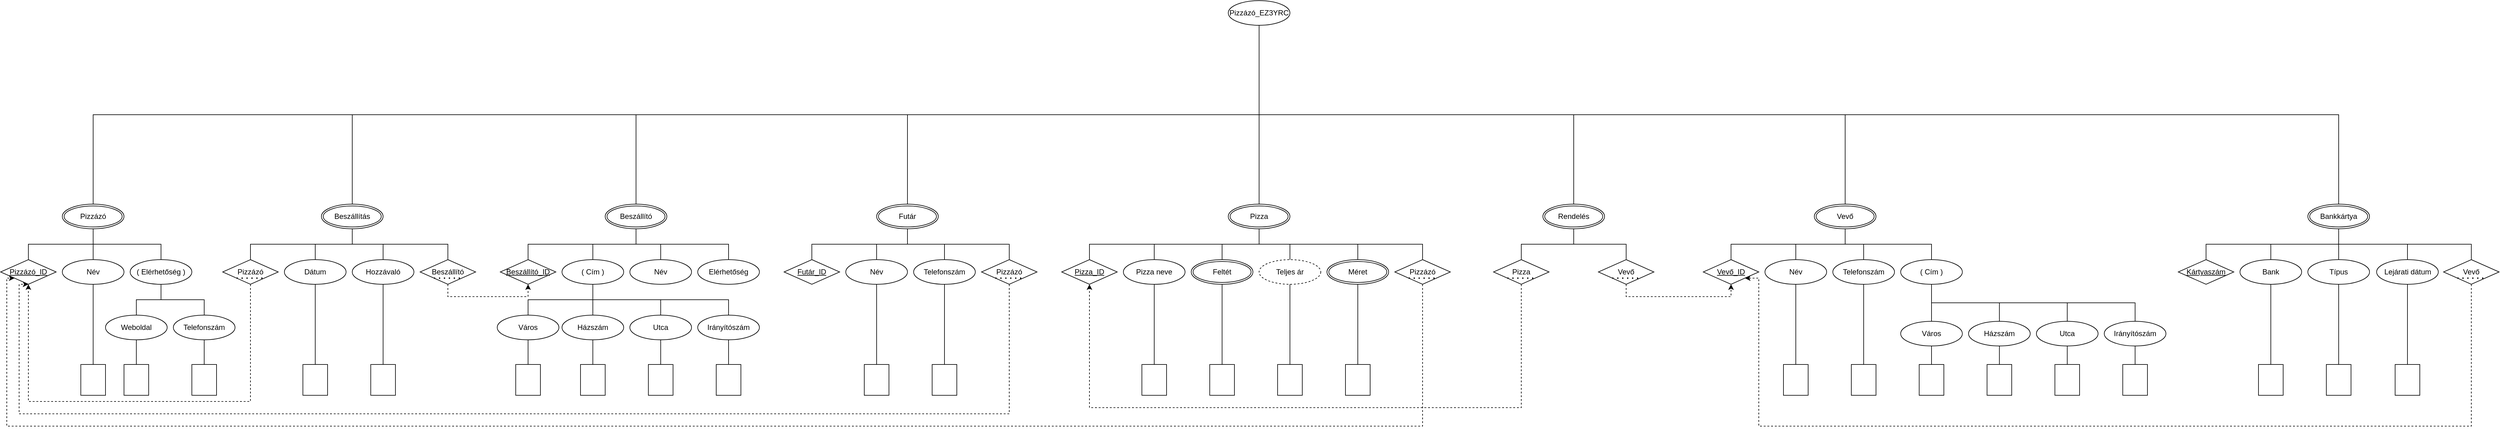 <mxfile version="22.0.8" type="device">
  <diagram name="1 oldal" id="B9ZE2kQZwAp2c9WjKifw">
    <mxGraphModel dx="2261" dy="1959" grid="1" gridSize="10" guides="1" tooltips="1" connect="1" arrows="1" fold="1" page="1" pageScale="1" pageWidth="827" pageHeight="1169" math="0" shadow="0">
      <root>
        <mxCell id="0" />
        <mxCell id="1" parent="0" />
        <mxCell id="uIWcdxFKx0S_VASGW4Y0-14" style="edgeStyle=orthogonalEdgeStyle;rounded=0;orthogonalLoop=1;jettySize=auto;html=1;exitX=0.5;exitY=1;exitDx=0;exitDy=0;entryX=0.5;entryY=0;entryDx=0;entryDy=0;endArrow=none;endFill=0;" parent="1" source="uIWcdxFKx0S_VASGW4Y0-3" target="uIWcdxFKx0S_VASGW4Y0-19" edge="1">
          <mxGeometry relative="1" as="geometry">
            <mxPoint x="-10" y="320" as="targetPoint" />
          </mxGeometry>
        </mxCell>
        <mxCell id="uIWcdxFKx0S_VASGW4Y0-15" style="edgeStyle=orthogonalEdgeStyle;rounded=0;orthogonalLoop=1;jettySize=auto;html=1;exitX=0.5;exitY=1;exitDx=0;exitDy=0;entryX=0.5;entryY=0;entryDx=0;entryDy=0;endArrow=none;endFill=0;" parent="1" source="uIWcdxFKx0S_VASGW4Y0-3" target="uIWcdxFKx0S_VASGW4Y0-9" edge="1">
          <mxGeometry relative="1" as="geometry" />
        </mxCell>
        <mxCell id="uIWcdxFKx0S_VASGW4Y0-16" style="edgeStyle=orthogonalEdgeStyle;rounded=0;orthogonalLoop=1;jettySize=auto;html=1;exitX=0.5;exitY=1;exitDx=0;exitDy=0;entryX=0.5;entryY=0;entryDx=0;entryDy=0;endArrow=none;endFill=0;" parent="1" source="uIWcdxFKx0S_VASGW4Y0-3" target="uIWcdxFKx0S_VASGW4Y0-11" edge="1">
          <mxGeometry relative="1" as="geometry" />
        </mxCell>
        <mxCell id="uIWcdxFKx0S_VASGW4Y0-3" value="Pizzázó" style="ellipse;shape=doubleEllipse;margin=3;whiteSpace=wrap;html=1;align=center;" parent="1" vertex="1">
          <mxGeometry x="50" y="240" width="100" height="40" as="geometry" />
        </mxCell>
        <mxCell id="uIWcdxFKx0S_VASGW4Y0-62" style="edgeStyle=orthogonalEdgeStyle;rounded=0;orthogonalLoop=1;jettySize=auto;html=1;exitX=0.5;exitY=1;exitDx=0;exitDy=0;entryX=0.5;entryY=0;entryDx=0;entryDy=0;endArrow=none;endFill=0;" parent="1" source="uIWcdxFKx0S_VASGW4Y0-4" target="uIWcdxFKx0S_VASGW4Y0-54" edge="1">
          <mxGeometry relative="1" as="geometry" />
        </mxCell>
        <mxCell id="uIWcdxFKx0S_VASGW4Y0-63" style="edgeStyle=orthogonalEdgeStyle;rounded=0;orthogonalLoop=1;jettySize=auto;html=1;exitX=0.5;exitY=1;exitDx=0;exitDy=0;entryX=0.5;entryY=0;entryDx=0;entryDy=0;endArrow=none;endFill=0;" parent="1" source="uIWcdxFKx0S_VASGW4Y0-4" target="uIWcdxFKx0S_VASGW4Y0-55" edge="1">
          <mxGeometry relative="1" as="geometry" />
        </mxCell>
        <mxCell id="uIWcdxFKx0S_VASGW4Y0-64" style="edgeStyle=orthogonalEdgeStyle;rounded=0;orthogonalLoop=1;jettySize=auto;html=1;exitX=0.5;exitY=1;exitDx=0;exitDy=0;endArrow=none;endFill=0;" parent="1" source="uIWcdxFKx0S_VASGW4Y0-4" target="uIWcdxFKx0S_VASGW4Y0-56" edge="1">
          <mxGeometry relative="1" as="geometry" />
        </mxCell>
        <mxCell id="uIWcdxFKx0S_VASGW4Y0-65" style="edgeStyle=orthogonalEdgeStyle;rounded=0;orthogonalLoop=1;jettySize=auto;html=1;exitX=0.5;exitY=1;exitDx=0;exitDy=0;entryX=0.5;entryY=0;entryDx=0;entryDy=0;endArrow=none;endFill=0;" parent="1" source="uIWcdxFKx0S_VASGW4Y0-4" target="uIWcdxFKx0S_VASGW4Y0-59" edge="1">
          <mxGeometry relative="1" as="geometry" />
        </mxCell>
        <mxCell id="uIWcdxFKx0S_VASGW4Y0-4" value="Futár" style="ellipse;shape=doubleEllipse;margin=3;whiteSpace=wrap;html=1;align=center;" parent="1" vertex="1">
          <mxGeometry x="1370" y="240" width="100" height="40" as="geometry" />
        </mxCell>
        <mxCell id="uIWcdxFKx0S_VASGW4Y0-68" style="edgeStyle=orthogonalEdgeStyle;rounded=0;orthogonalLoop=1;jettySize=auto;html=1;exitX=0.5;exitY=1;exitDx=0;exitDy=0;entryX=0.5;entryY=0;entryDx=0;entryDy=0;endArrow=none;endFill=0;" parent="1" source="uIWcdxFKx0S_VASGW4Y0-5" target="uIWcdxFKx0S_VASGW4Y0-67" edge="1">
          <mxGeometry relative="1" as="geometry" />
        </mxCell>
        <mxCell id="uIWcdxFKx0S_VASGW4Y0-74" style="edgeStyle=orthogonalEdgeStyle;rounded=0;orthogonalLoop=1;jettySize=auto;html=1;exitX=0.5;exitY=1;exitDx=0;exitDy=0;entryX=0.5;entryY=0;entryDx=0;entryDy=0;endArrow=none;endFill=0;" parent="1" source="uIWcdxFKx0S_VASGW4Y0-5" target="uIWcdxFKx0S_VASGW4Y0-69" edge="1">
          <mxGeometry relative="1" as="geometry" />
        </mxCell>
        <mxCell id="uIWcdxFKx0S_VASGW4Y0-75" style="edgeStyle=orthogonalEdgeStyle;rounded=0;orthogonalLoop=1;jettySize=auto;html=1;exitX=0.5;exitY=1;exitDx=0;exitDy=0;entryX=0.5;entryY=0;entryDx=0;entryDy=0;endArrow=none;endFill=0;" parent="1" source="uIWcdxFKx0S_VASGW4Y0-5" target="uIWcdxFKx0S_VASGW4Y0-70" edge="1">
          <mxGeometry relative="1" as="geometry" />
        </mxCell>
        <mxCell id="uIWcdxFKx0S_VASGW4Y0-76" style="edgeStyle=orthogonalEdgeStyle;rounded=0;orthogonalLoop=1;jettySize=auto;html=1;exitX=0.5;exitY=1;exitDx=0;exitDy=0;entryX=0.5;entryY=0;entryDx=0;entryDy=0;endArrow=none;endFill=0;" parent="1" source="uIWcdxFKx0S_VASGW4Y0-5" target="uIWcdxFKx0S_VASGW4Y0-71" edge="1">
          <mxGeometry relative="1" as="geometry" />
        </mxCell>
        <mxCell id="uIWcdxFKx0S_VASGW4Y0-77" style="edgeStyle=orthogonalEdgeStyle;rounded=0;orthogonalLoop=1;jettySize=auto;html=1;exitX=0.5;exitY=1;exitDx=0;exitDy=0;entryX=0.5;entryY=0;entryDx=0;entryDy=0;endArrow=none;endFill=0;" parent="1" source="uIWcdxFKx0S_VASGW4Y0-5" target="uIWcdxFKx0S_VASGW4Y0-73" edge="1">
          <mxGeometry relative="1" as="geometry" />
        </mxCell>
        <mxCell id="uIWcdxFKx0S_VASGW4Y0-80" style="edgeStyle=orthogonalEdgeStyle;rounded=0;orthogonalLoop=1;jettySize=auto;html=1;exitX=0.5;exitY=1;exitDx=0;exitDy=0;entryX=0.5;entryY=0;entryDx=0;entryDy=0;endArrow=none;endFill=0;" parent="1" source="uIWcdxFKx0S_VASGW4Y0-5" target="uIWcdxFKx0S_VASGW4Y0-78" edge="1">
          <mxGeometry relative="1" as="geometry" />
        </mxCell>
        <mxCell id="uIWcdxFKx0S_VASGW4Y0-5" value="Pizza" style="ellipse;shape=doubleEllipse;margin=3;whiteSpace=wrap;html=1;align=center;" parent="1" vertex="1">
          <mxGeometry x="1940" y="240" width="100" height="40" as="geometry" />
        </mxCell>
        <mxCell id="uIWcdxFKx0S_VASGW4Y0-50" style="edgeStyle=orthogonalEdgeStyle;rounded=0;orthogonalLoop=1;jettySize=auto;html=1;exitX=0.5;exitY=1;exitDx=0;exitDy=0;endArrow=none;endFill=0;" parent="1" source="uIWcdxFKx0S_VASGW4Y0-6" target="uIWcdxFKx0S_VASGW4Y0-36" edge="1">
          <mxGeometry relative="1" as="geometry" />
        </mxCell>
        <mxCell id="uIWcdxFKx0S_VASGW4Y0-51" style="edgeStyle=orthogonalEdgeStyle;rounded=0;orthogonalLoop=1;jettySize=auto;html=1;exitX=0.5;exitY=1;exitDx=0;exitDy=0;entryX=0.5;entryY=0;entryDx=0;entryDy=0;endArrow=none;endFill=0;" parent="1" source="uIWcdxFKx0S_VASGW4Y0-6" target="uIWcdxFKx0S_VASGW4Y0-37" edge="1">
          <mxGeometry relative="1" as="geometry" />
        </mxCell>
        <mxCell id="uIWcdxFKx0S_VASGW4Y0-52" style="edgeStyle=orthogonalEdgeStyle;rounded=0;orthogonalLoop=1;jettySize=auto;html=1;exitX=0.5;exitY=1;exitDx=0;exitDy=0;entryX=0.5;entryY=0;entryDx=0;entryDy=0;endArrow=none;endFill=0;" parent="1" source="uIWcdxFKx0S_VASGW4Y0-6" target="uIWcdxFKx0S_VASGW4Y0-38" edge="1">
          <mxGeometry relative="1" as="geometry" />
        </mxCell>
        <mxCell id="uIWcdxFKx0S_VASGW4Y0-53" style="edgeStyle=orthogonalEdgeStyle;rounded=0;orthogonalLoop=1;jettySize=auto;html=1;exitX=0.5;exitY=1;exitDx=0;exitDy=0;entryX=0.5;entryY=0;entryDx=0;entryDy=0;endArrow=none;endFill=0;" parent="1" source="uIWcdxFKx0S_VASGW4Y0-6" target="uIWcdxFKx0S_VASGW4Y0-39" edge="1">
          <mxGeometry relative="1" as="geometry" />
        </mxCell>
        <mxCell id="uIWcdxFKx0S_VASGW4Y0-6" value="Beszállító" style="ellipse;shape=doubleEllipse;margin=3;whiteSpace=wrap;html=1;align=center;" parent="1" vertex="1">
          <mxGeometry x="930" y="240" width="100" height="40" as="geometry" />
        </mxCell>
        <mxCell id="uIWcdxFKx0S_VASGW4Y0-99" style="edgeStyle=orthogonalEdgeStyle;rounded=0;orthogonalLoop=1;jettySize=auto;html=1;exitX=0.5;exitY=1;exitDx=0;exitDy=0;entryX=0.5;entryY=0;entryDx=0;entryDy=0;endArrow=none;endFill=0;" parent="1" source="uIWcdxFKx0S_VASGW4Y0-7" target="uIWcdxFKx0S_VASGW4Y0-91" edge="1">
          <mxGeometry relative="1" as="geometry" />
        </mxCell>
        <mxCell id="uIWcdxFKx0S_VASGW4Y0-100" style="edgeStyle=orthogonalEdgeStyle;rounded=0;orthogonalLoop=1;jettySize=auto;html=1;exitX=0.5;exitY=1;exitDx=0;exitDy=0;entryX=0.5;entryY=0;entryDx=0;entryDy=0;endArrow=none;endFill=0;" parent="1" source="uIWcdxFKx0S_VASGW4Y0-7" target="uIWcdxFKx0S_VASGW4Y0-92" edge="1">
          <mxGeometry relative="1" as="geometry" />
        </mxCell>
        <mxCell id="uIWcdxFKx0S_VASGW4Y0-101" style="edgeStyle=orthogonalEdgeStyle;rounded=0;orthogonalLoop=1;jettySize=auto;html=1;exitX=0.5;exitY=1;exitDx=0;exitDy=0;entryX=0.5;entryY=0;entryDx=0;entryDy=0;endArrow=none;endFill=0;" parent="1" source="uIWcdxFKx0S_VASGW4Y0-7" target="uIWcdxFKx0S_VASGW4Y0-93" edge="1">
          <mxGeometry relative="1" as="geometry" />
        </mxCell>
        <mxCell id="uIWcdxFKx0S_VASGW4Y0-102" style="edgeStyle=orthogonalEdgeStyle;rounded=0;orthogonalLoop=1;jettySize=auto;html=1;exitX=0.5;exitY=1;exitDx=0;exitDy=0;endArrow=none;endFill=0;" parent="1" source="uIWcdxFKx0S_VASGW4Y0-7" target="uIWcdxFKx0S_VASGW4Y0-94" edge="1">
          <mxGeometry relative="1" as="geometry" />
        </mxCell>
        <mxCell id="uIWcdxFKx0S_VASGW4Y0-7" value="Vevő" style="ellipse;shape=doubleEllipse;margin=3;whiteSpace=wrap;html=1;align=center;" parent="1" vertex="1">
          <mxGeometry x="2890" y="240" width="100" height="40" as="geometry" />
        </mxCell>
        <mxCell id="uIWcdxFKx0S_VASGW4Y0-113" style="edgeStyle=orthogonalEdgeStyle;rounded=0;orthogonalLoop=1;jettySize=auto;html=1;exitX=0.5;exitY=1;exitDx=0;exitDy=0;entryX=0.5;entryY=0;entryDx=0;entryDy=0;endArrow=none;endFill=0;" parent="1" source="uIWcdxFKx0S_VASGW4Y0-8" target="uIWcdxFKx0S_VASGW4Y0-112" edge="1">
          <mxGeometry relative="1" as="geometry" />
        </mxCell>
        <mxCell id="uIWcdxFKx0S_VASGW4Y0-114" style="edgeStyle=orthogonalEdgeStyle;rounded=0;orthogonalLoop=1;jettySize=auto;html=1;exitX=0.5;exitY=1;exitDx=0;exitDy=0;entryX=0.5;entryY=0;entryDx=0;entryDy=0;endArrow=none;endFill=0;" parent="1" source="uIWcdxFKx0S_VASGW4Y0-8" target="uIWcdxFKx0S_VASGW4Y0-109" edge="1">
          <mxGeometry relative="1" as="geometry" />
        </mxCell>
        <mxCell id="uIWcdxFKx0S_VASGW4Y0-115" style="edgeStyle=orthogonalEdgeStyle;rounded=0;orthogonalLoop=1;jettySize=auto;html=1;exitX=0.5;exitY=1;exitDx=0;exitDy=0;entryX=0.5;entryY=0;entryDx=0;entryDy=0;endArrow=none;endFill=0;" parent="1" source="uIWcdxFKx0S_VASGW4Y0-8" target="uIWcdxFKx0S_VASGW4Y0-110" edge="1">
          <mxGeometry relative="1" as="geometry" />
        </mxCell>
        <mxCell id="uIWcdxFKx0S_VASGW4Y0-116" style="edgeStyle=orthogonalEdgeStyle;rounded=0;orthogonalLoop=1;jettySize=auto;html=1;exitX=0.5;exitY=1;exitDx=0;exitDy=0;entryX=0.5;entryY=0;entryDx=0;entryDy=0;endArrow=none;endFill=0;" parent="1" source="uIWcdxFKx0S_VASGW4Y0-8" target="uIWcdxFKx0S_VASGW4Y0-111" edge="1">
          <mxGeometry relative="1" as="geometry" />
        </mxCell>
        <mxCell id="uIWcdxFKx0S_VASGW4Y0-118" style="edgeStyle=orthogonalEdgeStyle;rounded=0;orthogonalLoop=1;jettySize=auto;html=1;exitX=0.5;exitY=1;exitDx=0;exitDy=0;endArrow=none;endFill=0;" parent="1" source="uIWcdxFKx0S_VASGW4Y0-8" target="uIWcdxFKx0S_VASGW4Y0-117" edge="1">
          <mxGeometry relative="1" as="geometry" />
        </mxCell>
        <mxCell id="uIWcdxFKx0S_VASGW4Y0-8" value="Bankkártya" style="ellipse;shape=doubleEllipse;margin=3;whiteSpace=wrap;html=1;align=center;" parent="1" vertex="1">
          <mxGeometry x="3690" y="240" width="100" height="40" as="geometry" />
        </mxCell>
        <mxCell id="87MJ7t0eyfnhKf1NdNzo-6" style="edgeStyle=orthogonalEdgeStyle;rounded=0;orthogonalLoop=1;jettySize=auto;html=1;exitX=0.5;exitY=1;exitDx=0;exitDy=0;entryX=0.5;entryY=0;entryDx=0;entryDy=0;endArrow=none;endFill=0;" edge="1" parent="1" source="uIWcdxFKx0S_VASGW4Y0-9" target="87MJ7t0eyfnhKf1NdNzo-5">
          <mxGeometry relative="1" as="geometry" />
        </mxCell>
        <mxCell id="uIWcdxFKx0S_VASGW4Y0-9" value="Név" style="ellipse;whiteSpace=wrap;html=1;align=center;" parent="1" vertex="1">
          <mxGeometry x="50" y="330" width="100" height="40" as="geometry" />
        </mxCell>
        <mxCell id="uIWcdxFKx0S_VASGW4Y0-17" style="edgeStyle=orthogonalEdgeStyle;rounded=0;orthogonalLoop=1;jettySize=auto;html=1;exitX=0.5;exitY=1;exitDx=0;exitDy=0;endArrow=none;endFill=0;" parent="1" source="uIWcdxFKx0S_VASGW4Y0-11" target="uIWcdxFKx0S_VASGW4Y0-12" edge="1">
          <mxGeometry relative="1" as="geometry" />
        </mxCell>
        <mxCell id="uIWcdxFKx0S_VASGW4Y0-18" style="edgeStyle=orthogonalEdgeStyle;rounded=0;orthogonalLoop=1;jettySize=auto;html=1;exitX=0.5;exitY=1;exitDx=0;exitDy=0;endArrow=none;endFill=0;" parent="1" source="uIWcdxFKx0S_VASGW4Y0-11" target="uIWcdxFKx0S_VASGW4Y0-13" edge="1">
          <mxGeometry relative="1" as="geometry" />
        </mxCell>
        <mxCell id="uIWcdxFKx0S_VASGW4Y0-11" value="( Elérhetőség )" style="ellipse;whiteSpace=wrap;html=1;align=center;" parent="1" vertex="1">
          <mxGeometry x="160" y="330" width="100" height="40" as="geometry" />
        </mxCell>
        <mxCell id="87MJ7t0eyfnhKf1NdNzo-2" style="edgeStyle=orthogonalEdgeStyle;rounded=0;orthogonalLoop=1;jettySize=auto;html=1;exitX=0.5;exitY=1;exitDx=0;exitDy=0;entryX=0.5;entryY=0;entryDx=0;entryDy=0;endArrow=none;endFill=0;" edge="1" parent="1" source="uIWcdxFKx0S_VASGW4Y0-12" target="87MJ7t0eyfnhKf1NdNzo-1">
          <mxGeometry relative="1" as="geometry" />
        </mxCell>
        <mxCell id="uIWcdxFKx0S_VASGW4Y0-12" value="Weboldal" style="ellipse;whiteSpace=wrap;html=1;align=center;" parent="1" vertex="1">
          <mxGeometry x="120" y="420" width="100" height="40" as="geometry" />
        </mxCell>
        <mxCell id="87MJ7t0eyfnhKf1NdNzo-4" style="edgeStyle=orthogonalEdgeStyle;rounded=0;orthogonalLoop=1;jettySize=auto;html=1;exitX=0.5;exitY=1;exitDx=0;exitDy=0;endArrow=none;endFill=0;" edge="1" parent="1" source="uIWcdxFKx0S_VASGW4Y0-13" target="87MJ7t0eyfnhKf1NdNzo-3">
          <mxGeometry relative="1" as="geometry" />
        </mxCell>
        <mxCell id="uIWcdxFKx0S_VASGW4Y0-13" value="Telefonszám" style="ellipse;whiteSpace=wrap;html=1;align=center;" parent="1" vertex="1">
          <mxGeometry x="230" y="420" width="100" height="40" as="geometry" />
        </mxCell>
        <mxCell id="uIWcdxFKx0S_VASGW4Y0-19" value="&lt;u&gt;Pizzázó_ID&lt;/u&gt;" style="shape=rhombus;perimeter=rhombusPerimeter;whiteSpace=wrap;html=1;align=center;" parent="1" vertex="1">
          <mxGeometry x="-50" y="330" width="90" height="40" as="geometry" />
        </mxCell>
        <mxCell id="uIWcdxFKx0S_VASGW4Y0-32" style="edgeStyle=orthogonalEdgeStyle;rounded=0;orthogonalLoop=1;jettySize=auto;html=1;exitX=0.5;exitY=1;exitDx=0;exitDy=0;endArrow=none;endFill=0;" parent="1" source="uIWcdxFKx0S_VASGW4Y0-20" target="uIWcdxFKx0S_VASGW4Y0-24" edge="1">
          <mxGeometry relative="1" as="geometry" />
        </mxCell>
        <mxCell id="uIWcdxFKx0S_VASGW4Y0-33" style="edgeStyle=orthogonalEdgeStyle;rounded=0;orthogonalLoop=1;jettySize=auto;html=1;exitX=0.5;exitY=1;exitDx=0;exitDy=0;entryX=0.5;entryY=0;entryDx=0;entryDy=0;endArrow=none;endFill=0;" parent="1" source="uIWcdxFKx0S_VASGW4Y0-20" target="uIWcdxFKx0S_VASGW4Y0-29" edge="1">
          <mxGeometry relative="1" as="geometry" />
        </mxCell>
        <mxCell id="uIWcdxFKx0S_VASGW4Y0-34" style="edgeStyle=orthogonalEdgeStyle;rounded=0;orthogonalLoop=1;jettySize=auto;html=1;exitX=0.5;exitY=1;exitDx=0;exitDy=0;endArrow=none;endFill=0;" parent="1" source="uIWcdxFKx0S_VASGW4Y0-20" target="uIWcdxFKx0S_VASGW4Y0-22" edge="1">
          <mxGeometry relative="1" as="geometry" />
        </mxCell>
        <mxCell id="uIWcdxFKx0S_VASGW4Y0-35" style="edgeStyle=orthogonalEdgeStyle;rounded=0;orthogonalLoop=1;jettySize=auto;html=1;exitX=0.5;exitY=1;exitDx=0;exitDy=0;entryX=0.5;entryY=0;entryDx=0;entryDy=0;endArrow=none;endFill=0;" parent="1" source="uIWcdxFKx0S_VASGW4Y0-20" target="uIWcdxFKx0S_VASGW4Y0-23" edge="1">
          <mxGeometry relative="1" as="geometry" />
        </mxCell>
        <mxCell id="uIWcdxFKx0S_VASGW4Y0-20" value="Beszállítás" style="ellipse;shape=doubleEllipse;margin=3;whiteSpace=wrap;html=1;align=center;" parent="1" vertex="1">
          <mxGeometry x="470" y="240" width="100" height="40" as="geometry" />
        </mxCell>
        <mxCell id="87MJ7t0eyfnhKf1NdNzo-8" style="edgeStyle=orthogonalEdgeStyle;rounded=0;orthogonalLoop=1;jettySize=auto;html=1;exitX=0.5;exitY=1;exitDx=0;exitDy=0;endArrow=none;endFill=0;" edge="1" parent="1" source="uIWcdxFKx0S_VASGW4Y0-22" target="87MJ7t0eyfnhKf1NdNzo-7">
          <mxGeometry relative="1" as="geometry" />
        </mxCell>
        <mxCell id="uIWcdxFKx0S_VASGW4Y0-22" value="Dátum" style="ellipse;whiteSpace=wrap;html=1;align=center;" parent="1" vertex="1">
          <mxGeometry x="410" y="330" width="100" height="40" as="geometry" />
        </mxCell>
        <mxCell id="87MJ7t0eyfnhKf1NdNzo-10" style="edgeStyle=orthogonalEdgeStyle;rounded=0;orthogonalLoop=1;jettySize=auto;html=1;exitX=0.5;exitY=1;exitDx=0;exitDy=0;entryX=0.5;entryY=0;entryDx=0;entryDy=0;endArrow=none;endFill=0;" edge="1" parent="1" source="uIWcdxFKx0S_VASGW4Y0-23" target="87MJ7t0eyfnhKf1NdNzo-9">
          <mxGeometry relative="1" as="geometry" />
        </mxCell>
        <mxCell id="uIWcdxFKx0S_VASGW4Y0-23" value="Hozzávaló" style="ellipse;whiteSpace=wrap;html=1;align=center;" parent="1" vertex="1">
          <mxGeometry x="520" y="330" width="100" height="40" as="geometry" />
        </mxCell>
        <mxCell id="uIWcdxFKx0S_VASGW4Y0-31" style="edgeStyle=orthogonalEdgeStyle;rounded=0;orthogonalLoop=1;jettySize=auto;html=1;exitX=0.5;exitY=1;exitDx=0;exitDy=0;dashed=1;entryX=0.5;entryY=1;entryDx=0;entryDy=0;" parent="1" source="uIWcdxFKx0S_VASGW4Y0-24" target="uIWcdxFKx0S_VASGW4Y0-19" edge="1">
          <mxGeometry relative="1" as="geometry">
            <mxPoint x="-10" y="420" as="targetPoint" />
            <Array as="points">
              <mxPoint x="355" y="560" />
              <mxPoint x="-5" y="560" />
            </Array>
          </mxGeometry>
        </mxCell>
        <mxCell id="uIWcdxFKx0S_VASGW4Y0-24" value="Pizzázó" style="shape=rhombus;perimeter=rhombusPerimeter;whiteSpace=wrap;html=1;align=center;" parent="1" vertex="1">
          <mxGeometry x="310" y="330" width="90" height="40" as="geometry" />
        </mxCell>
        <mxCell id="uIWcdxFKx0S_VASGW4Y0-40" style="edgeStyle=orthogonalEdgeStyle;rounded=0;orthogonalLoop=1;jettySize=auto;html=1;exitX=0.5;exitY=1;exitDx=0;exitDy=0;entryX=0.5;entryY=1;entryDx=0;entryDy=0;dashed=1;" parent="1" source="uIWcdxFKx0S_VASGW4Y0-29" target="uIWcdxFKx0S_VASGW4Y0-36" edge="1">
          <mxGeometry relative="1" as="geometry" />
        </mxCell>
        <mxCell id="uIWcdxFKx0S_VASGW4Y0-29" value="Beszállító" style="shape=rhombus;perimeter=rhombusPerimeter;whiteSpace=wrap;html=1;align=center;" parent="1" vertex="1">
          <mxGeometry x="630" y="330" width="90" height="40" as="geometry" />
        </mxCell>
        <mxCell id="uIWcdxFKx0S_VASGW4Y0-36" value="&lt;u&gt;Beszállító_ID&lt;/u&gt;" style="shape=rhombus;perimeter=rhombusPerimeter;whiteSpace=wrap;html=1;align=center;" parent="1" vertex="1">
          <mxGeometry x="760" y="330" width="90" height="40" as="geometry" />
        </mxCell>
        <mxCell id="uIWcdxFKx0S_VASGW4Y0-46" style="edgeStyle=orthogonalEdgeStyle;rounded=0;orthogonalLoop=1;jettySize=auto;html=1;exitX=0.5;exitY=1;exitDx=0;exitDy=0;endArrow=none;endFill=0;" parent="1" source="uIWcdxFKx0S_VASGW4Y0-37" target="uIWcdxFKx0S_VASGW4Y0-41" edge="1">
          <mxGeometry relative="1" as="geometry" />
        </mxCell>
        <mxCell id="uIWcdxFKx0S_VASGW4Y0-47" style="edgeStyle=orthogonalEdgeStyle;rounded=0;orthogonalLoop=1;jettySize=auto;html=1;exitX=0.5;exitY=1;exitDx=0;exitDy=0;entryX=0.5;entryY=0;entryDx=0;entryDy=0;endArrow=none;endFill=0;" parent="1" source="uIWcdxFKx0S_VASGW4Y0-37" target="uIWcdxFKx0S_VASGW4Y0-42" edge="1">
          <mxGeometry relative="1" as="geometry" />
        </mxCell>
        <mxCell id="uIWcdxFKx0S_VASGW4Y0-48" style="edgeStyle=orthogonalEdgeStyle;rounded=0;orthogonalLoop=1;jettySize=auto;html=1;exitX=0.5;exitY=1;exitDx=0;exitDy=0;entryX=0.5;entryY=0;entryDx=0;entryDy=0;endArrow=none;endFill=0;" parent="1" source="uIWcdxFKx0S_VASGW4Y0-37" target="uIWcdxFKx0S_VASGW4Y0-43" edge="1">
          <mxGeometry relative="1" as="geometry" />
        </mxCell>
        <mxCell id="uIWcdxFKx0S_VASGW4Y0-49" style="edgeStyle=orthogonalEdgeStyle;rounded=0;orthogonalLoop=1;jettySize=auto;html=1;exitX=0.5;exitY=1;exitDx=0;exitDy=0;endArrow=none;endFill=0;" parent="1" source="uIWcdxFKx0S_VASGW4Y0-37" target="uIWcdxFKx0S_VASGW4Y0-44" edge="1">
          <mxGeometry relative="1" as="geometry" />
        </mxCell>
        <mxCell id="uIWcdxFKx0S_VASGW4Y0-37" value="( Cím )" style="ellipse;whiteSpace=wrap;html=1;align=center;" parent="1" vertex="1">
          <mxGeometry x="860" y="330" width="100" height="40" as="geometry" />
        </mxCell>
        <mxCell id="uIWcdxFKx0S_VASGW4Y0-38" value="Név" style="ellipse;whiteSpace=wrap;html=1;align=center;" parent="1" vertex="1">
          <mxGeometry x="970" y="330" width="100" height="40" as="geometry" />
        </mxCell>
        <mxCell id="uIWcdxFKx0S_VASGW4Y0-39" value="Elérhetőség" style="ellipse;whiteSpace=wrap;html=1;align=center;" parent="1" vertex="1">
          <mxGeometry x="1080" y="330" width="100" height="40" as="geometry" />
        </mxCell>
        <mxCell id="87MJ7t0eyfnhKf1NdNzo-12" style="edgeStyle=orthogonalEdgeStyle;rounded=0;orthogonalLoop=1;jettySize=auto;html=1;exitX=0.5;exitY=1;exitDx=0;exitDy=0;entryX=0.5;entryY=0;entryDx=0;entryDy=0;endArrow=none;endFill=0;" edge="1" parent="1" source="uIWcdxFKx0S_VASGW4Y0-41" target="87MJ7t0eyfnhKf1NdNzo-11">
          <mxGeometry relative="1" as="geometry" />
        </mxCell>
        <mxCell id="uIWcdxFKx0S_VASGW4Y0-41" value="Város" style="ellipse;whiteSpace=wrap;html=1;align=center;" parent="1" vertex="1">
          <mxGeometry x="755" y="420" width="100" height="40" as="geometry" />
        </mxCell>
        <mxCell id="87MJ7t0eyfnhKf1NdNzo-14" style="edgeStyle=orthogonalEdgeStyle;rounded=0;orthogonalLoop=1;jettySize=auto;html=1;exitX=0.5;exitY=1;exitDx=0;exitDy=0;entryX=0.5;entryY=0;entryDx=0;entryDy=0;endArrow=none;endFill=0;" edge="1" parent="1" source="uIWcdxFKx0S_VASGW4Y0-42" target="87MJ7t0eyfnhKf1NdNzo-13">
          <mxGeometry relative="1" as="geometry" />
        </mxCell>
        <mxCell id="uIWcdxFKx0S_VASGW4Y0-42" value="Házszám" style="ellipse;whiteSpace=wrap;html=1;align=center;" parent="1" vertex="1">
          <mxGeometry x="860" y="420" width="100" height="40" as="geometry" />
        </mxCell>
        <mxCell id="87MJ7t0eyfnhKf1NdNzo-16" style="edgeStyle=orthogonalEdgeStyle;rounded=0;orthogonalLoop=1;jettySize=auto;html=1;exitX=0.5;exitY=1;exitDx=0;exitDy=0;entryX=0.5;entryY=0;entryDx=0;entryDy=0;endArrow=none;endFill=0;" edge="1" parent="1" source="uIWcdxFKx0S_VASGW4Y0-43" target="87MJ7t0eyfnhKf1NdNzo-15">
          <mxGeometry relative="1" as="geometry" />
        </mxCell>
        <mxCell id="uIWcdxFKx0S_VASGW4Y0-43" value="Utca" style="ellipse;whiteSpace=wrap;html=1;align=center;" parent="1" vertex="1">
          <mxGeometry x="970" y="420" width="100" height="40" as="geometry" />
        </mxCell>
        <mxCell id="87MJ7t0eyfnhKf1NdNzo-18" style="edgeStyle=orthogonalEdgeStyle;rounded=0;orthogonalLoop=1;jettySize=auto;html=1;exitX=0.5;exitY=1;exitDx=0;exitDy=0;entryX=0.5;entryY=0;entryDx=0;entryDy=0;endArrow=none;endFill=0;" edge="1" parent="1" source="uIWcdxFKx0S_VASGW4Y0-44" target="87MJ7t0eyfnhKf1NdNzo-17">
          <mxGeometry relative="1" as="geometry" />
        </mxCell>
        <mxCell id="uIWcdxFKx0S_VASGW4Y0-44" value="Irányítószám" style="ellipse;whiteSpace=wrap;html=1;align=center;" parent="1" vertex="1">
          <mxGeometry x="1080" y="420" width="100" height="40" as="geometry" />
        </mxCell>
        <mxCell id="uIWcdxFKx0S_VASGW4Y0-54" value="&lt;u&gt;Futár_ID&lt;/u&gt;" style="shape=rhombus;perimeter=rhombusPerimeter;whiteSpace=wrap;html=1;align=center;" parent="1" vertex="1">
          <mxGeometry x="1220" y="330" width="90" height="40" as="geometry" />
        </mxCell>
        <mxCell id="87MJ7t0eyfnhKf1NdNzo-20" style="edgeStyle=orthogonalEdgeStyle;rounded=0;orthogonalLoop=1;jettySize=auto;html=1;exitX=0.5;exitY=1;exitDx=0;exitDy=0;entryX=0.5;entryY=0;entryDx=0;entryDy=0;endArrow=none;endFill=0;" edge="1" parent="1" source="uIWcdxFKx0S_VASGW4Y0-55" target="87MJ7t0eyfnhKf1NdNzo-19">
          <mxGeometry relative="1" as="geometry" />
        </mxCell>
        <mxCell id="uIWcdxFKx0S_VASGW4Y0-55" value="Név" style="ellipse;whiteSpace=wrap;html=1;align=center;" parent="1" vertex="1">
          <mxGeometry x="1320" y="330" width="100" height="40" as="geometry" />
        </mxCell>
        <mxCell id="87MJ7t0eyfnhKf1NdNzo-22" style="edgeStyle=orthogonalEdgeStyle;rounded=0;orthogonalLoop=1;jettySize=auto;html=1;exitX=0.5;exitY=1;exitDx=0;exitDy=0;entryX=0.5;entryY=0;entryDx=0;entryDy=0;endArrow=none;endFill=0;" edge="1" parent="1" source="uIWcdxFKx0S_VASGW4Y0-56" target="87MJ7t0eyfnhKf1NdNzo-21">
          <mxGeometry relative="1" as="geometry" />
        </mxCell>
        <mxCell id="uIWcdxFKx0S_VASGW4Y0-56" value="Telefonszám" style="ellipse;whiteSpace=wrap;html=1;align=center;" parent="1" vertex="1">
          <mxGeometry x="1430" y="330" width="100" height="40" as="geometry" />
        </mxCell>
        <mxCell id="uIWcdxFKx0S_VASGW4Y0-57" value="" style="endArrow=none;dashed=1;html=1;dashPattern=1 3;strokeWidth=2;rounded=0;entryX=1;entryY=1;entryDx=0;entryDy=0;exitX=0;exitY=1;exitDx=0;exitDy=0;" parent="1" source="uIWcdxFKx0S_VASGW4Y0-24" target="uIWcdxFKx0S_VASGW4Y0-24" edge="1">
          <mxGeometry width="50" height="50" relative="1" as="geometry">
            <mxPoint x="320" y="355" as="sourcePoint" />
            <mxPoint x="385" y="354" as="targetPoint" />
          </mxGeometry>
        </mxCell>
        <mxCell id="uIWcdxFKx0S_VASGW4Y0-58" value="" style="endArrow=none;dashed=1;html=1;dashPattern=1 3;strokeWidth=2;rounded=0;entryX=1;entryY=1;entryDx=0;entryDy=0;exitX=0;exitY=1;exitDx=0;exitDy=0;" parent="1" edge="1">
          <mxGeometry width="50" height="50" relative="1" as="geometry">
            <mxPoint x="652.5" y="360" as="sourcePoint" />
            <mxPoint x="697.5" y="360" as="targetPoint" />
          </mxGeometry>
        </mxCell>
        <mxCell id="uIWcdxFKx0S_VASGW4Y0-61" style="edgeStyle=orthogonalEdgeStyle;rounded=0;orthogonalLoop=1;jettySize=auto;html=1;exitX=0.5;exitY=1;exitDx=0;exitDy=0;entryX=0.5;entryY=1;entryDx=0;entryDy=0;dashed=1;" parent="1" source="uIWcdxFKx0S_VASGW4Y0-59" target="uIWcdxFKx0S_VASGW4Y0-19" edge="1">
          <mxGeometry relative="1" as="geometry">
            <Array as="points">
              <mxPoint x="1585" y="580" />
              <mxPoint x="-20" y="580" />
              <mxPoint x="-20" y="370" />
            </Array>
          </mxGeometry>
        </mxCell>
        <mxCell id="uIWcdxFKx0S_VASGW4Y0-59" value="Pizzázó" style="shape=rhombus;perimeter=rhombusPerimeter;whiteSpace=wrap;html=1;align=center;" parent="1" vertex="1">
          <mxGeometry x="1540" y="330" width="90" height="40" as="geometry" />
        </mxCell>
        <mxCell id="uIWcdxFKx0S_VASGW4Y0-60" value="" style="endArrow=none;dashed=1;html=1;dashPattern=1 3;strokeWidth=2;rounded=0;entryX=1;entryY=1;entryDx=0;entryDy=0;exitX=0;exitY=1;exitDx=0;exitDy=0;" parent="1" edge="1">
          <mxGeometry width="50" height="50" relative="1" as="geometry">
            <mxPoint x="1562.5" y="360" as="sourcePoint" />
            <mxPoint x="1607.5" y="360" as="targetPoint" />
          </mxGeometry>
        </mxCell>
        <mxCell id="uIWcdxFKx0S_VASGW4Y0-67" value="&lt;u&gt;Pizza_ID&lt;/u&gt;" style="shape=rhombus;perimeter=rhombusPerimeter;whiteSpace=wrap;html=1;align=center;" parent="1" vertex="1">
          <mxGeometry x="1670" y="330" width="90" height="40" as="geometry" />
        </mxCell>
        <mxCell id="87MJ7t0eyfnhKf1NdNzo-42" style="edgeStyle=orthogonalEdgeStyle;rounded=0;orthogonalLoop=1;jettySize=auto;html=1;exitX=0.5;exitY=1;exitDx=0;exitDy=0;entryX=0.5;entryY=0;entryDx=0;entryDy=0;endArrow=none;endFill=0;" edge="1" parent="1" source="uIWcdxFKx0S_VASGW4Y0-69" target="87MJ7t0eyfnhKf1NdNzo-23">
          <mxGeometry relative="1" as="geometry" />
        </mxCell>
        <mxCell id="uIWcdxFKx0S_VASGW4Y0-69" value="Pizza neve" style="ellipse;whiteSpace=wrap;html=1;align=center;" parent="1" vertex="1">
          <mxGeometry x="1770" y="330" width="100" height="40" as="geometry" />
        </mxCell>
        <mxCell id="87MJ7t0eyfnhKf1NdNzo-43" style="edgeStyle=orthogonalEdgeStyle;rounded=0;orthogonalLoop=1;jettySize=auto;html=1;exitX=0.5;exitY=1;exitDx=0;exitDy=0;entryX=0.5;entryY=0;entryDx=0;entryDy=0;endArrow=none;endFill=0;" edge="1" parent="1" source="uIWcdxFKx0S_VASGW4Y0-70" target="87MJ7t0eyfnhKf1NdNzo-24">
          <mxGeometry relative="1" as="geometry" />
        </mxCell>
        <mxCell id="uIWcdxFKx0S_VASGW4Y0-70" value="Feltét" style="ellipse;shape=doubleEllipse;margin=3;whiteSpace=wrap;html=1;align=center;" parent="1" vertex="1">
          <mxGeometry x="1880" y="330" width="100" height="40" as="geometry" />
        </mxCell>
        <mxCell id="87MJ7t0eyfnhKf1NdNzo-44" style="edgeStyle=orthogonalEdgeStyle;rounded=0;orthogonalLoop=1;jettySize=auto;html=1;exitX=0.5;exitY=1;exitDx=0;exitDy=0;entryX=0.5;entryY=0;entryDx=0;entryDy=0;endArrow=none;endFill=0;" edge="1" parent="1" source="uIWcdxFKx0S_VASGW4Y0-71" target="87MJ7t0eyfnhKf1NdNzo-25">
          <mxGeometry relative="1" as="geometry" />
        </mxCell>
        <mxCell id="uIWcdxFKx0S_VASGW4Y0-71" value="Teljes ár" style="ellipse;whiteSpace=wrap;html=1;align=center;dashed=1;" parent="1" vertex="1">
          <mxGeometry x="1990" y="330" width="100" height="40" as="geometry" />
        </mxCell>
        <mxCell id="87MJ7t0eyfnhKf1NdNzo-45" style="edgeStyle=orthogonalEdgeStyle;rounded=0;orthogonalLoop=1;jettySize=auto;html=1;exitX=0.5;exitY=1;exitDx=0;exitDy=0;entryX=0.5;entryY=0;entryDx=0;entryDy=0;endArrow=none;endFill=0;" edge="1" parent="1" source="uIWcdxFKx0S_VASGW4Y0-73" target="87MJ7t0eyfnhKf1NdNzo-26">
          <mxGeometry relative="1" as="geometry" />
        </mxCell>
        <mxCell id="uIWcdxFKx0S_VASGW4Y0-73" value="Méret" style="ellipse;shape=doubleEllipse;margin=3;whiteSpace=wrap;html=1;align=center;" parent="1" vertex="1">
          <mxGeometry x="2100" y="330" width="100" height="40" as="geometry" />
        </mxCell>
        <mxCell id="uIWcdxFKx0S_VASGW4Y0-81" style="edgeStyle=orthogonalEdgeStyle;rounded=0;orthogonalLoop=1;jettySize=auto;html=1;exitX=0.5;exitY=1;exitDx=0;exitDy=0;dashed=1;entryX=0;entryY=1;entryDx=0;entryDy=0;" parent="1" source="uIWcdxFKx0S_VASGW4Y0-78" target="uIWcdxFKx0S_VASGW4Y0-19" edge="1">
          <mxGeometry relative="1" as="geometry">
            <mxPoint x="-20" y="360" as="targetPoint" />
            <Array as="points">
              <mxPoint x="2255" y="600" />
              <mxPoint x="-40" y="600" />
              <mxPoint x="-40" y="360" />
            </Array>
          </mxGeometry>
        </mxCell>
        <mxCell id="uIWcdxFKx0S_VASGW4Y0-78" value="Pizzázó" style="shape=rhombus;perimeter=rhombusPerimeter;whiteSpace=wrap;html=1;align=center;" parent="1" vertex="1">
          <mxGeometry x="2210" y="330" width="90" height="40" as="geometry" />
        </mxCell>
        <mxCell id="uIWcdxFKx0S_VASGW4Y0-79" value="" style="endArrow=none;dashed=1;html=1;dashPattern=1 3;strokeWidth=2;rounded=0;entryX=1;entryY=1;entryDx=0;entryDy=0;exitX=0;exitY=1;exitDx=0;exitDy=0;" parent="1" edge="1">
          <mxGeometry width="50" height="50" relative="1" as="geometry">
            <mxPoint x="2232.5" y="360" as="sourcePoint" />
            <mxPoint x="2277.5" y="360" as="targetPoint" />
          </mxGeometry>
        </mxCell>
        <mxCell id="uIWcdxFKx0S_VASGW4Y0-87" style="edgeStyle=orthogonalEdgeStyle;rounded=0;orthogonalLoop=1;jettySize=auto;html=1;exitX=0.5;exitY=1;exitDx=0;exitDy=0;entryX=0.5;entryY=0;entryDx=0;entryDy=0;endArrow=none;endFill=0;" parent="1" source="uIWcdxFKx0S_VASGW4Y0-82" target="uIWcdxFKx0S_VASGW4Y0-83" edge="1">
          <mxGeometry relative="1" as="geometry" />
        </mxCell>
        <mxCell id="uIWcdxFKx0S_VASGW4Y0-88" style="edgeStyle=orthogonalEdgeStyle;rounded=0;orthogonalLoop=1;jettySize=auto;html=1;exitX=0.5;exitY=1;exitDx=0;exitDy=0;entryX=0.5;entryY=0;entryDx=0;entryDy=0;endArrow=none;endFill=0;" parent="1" source="uIWcdxFKx0S_VASGW4Y0-82" target="uIWcdxFKx0S_VASGW4Y0-85" edge="1">
          <mxGeometry relative="1" as="geometry" />
        </mxCell>
        <mxCell id="uIWcdxFKx0S_VASGW4Y0-82" value="Rendelés" style="ellipse;shape=doubleEllipse;margin=3;whiteSpace=wrap;html=1;align=center;" parent="1" vertex="1">
          <mxGeometry x="2450" y="240" width="100" height="40" as="geometry" />
        </mxCell>
        <mxCell id="uIWcdxFKx0S_VASGW4Y0-90" style="edgeStyle=orthogonalEdgeStyle;rounded=0;orthogonalLoop=1;jettySize=auto;html=1;exitX=0.5;exitY=1;exitDx=0;exitDy=0;entryX=0.5;entryY=1;entryDx=0;entryDy=0;dashed=1;" parent="1" source="uIWcdxFKx0S_VASGW4Y0-83" target="uIWcdxFKx0S_VASGW4Y0-67" edge="1">
          <mxGeometry relative="1" as="geometry">
            <Array as="points">
              <mxPoint x="2415" y="570" />
              <mxPoint x="1715" y="570" />
            </Array>
          </mxGeometry>
        </mxCell>
        <mxCell id="uIWcdxFKx0S_VASGW4Y0-83" value="Pizza" style="shape=rhombus;perimeter=rhombusPerimeter;whiteSpace=wrap;html=1;align=center;" parent="1" vertex="1">
          <mxGeometry x="2370" y="330" width="90" height="40" as="geometry" />
        </mxCell>
        <mxCell id="uIWcdxFKx0S_VASGW4Y0-84" value="" style="endArrow=none;dashed=1;html=1;dashPattern=1 3;strokeWidth=2;rounded=0;entryX=1;entryY=1;entryDx=0;entryDy=0;exitX=0;exitY=1;exitDx=0;exitDy=0;" parent="1" edge="1">
          <mxGeometry width="50" height="50" relative="1" as="geometry">
            <mxPoint x="2392.5" y="360" as="sourcePoint" />
            <mxPoint x="2437.5" y="360" as="targetPoint" />
          </mxGeometry>
        </mxCell>
        <mxCell id="uIWcdxFKx0S_VASGW4Y0-89" value="" style="group" parent="1" vertex="1" connectable="0">
          <mxGeometry x="2540" y="330" width="90" height="40" as="geometry" />
        </mxCell>
        <mxCell id="uIWcdxFKx0S_VASGW4Y0-85" value="Vevő" style="shape=rhombus;perimeter=rhombusPerimeter;whiteSpace=wrap;html=1;align=center;" parent="uIWcdxFKx0S_VASGW4Y0-89" vertex="1">
          <mxGeometry width="90" height="40" as="geometry" />
        </mxCell>
        <mxCell id="uIWcdxFKx0S_VASGW4Y0-86" value="" style="endArrow=none;dashed=1;html=1;dashPattern=1 3;strokeWidth=2;rounded=0;entryX=1;entryY=1;entryDx=0;entryDy=0;exitX=0;exitY=1;exitDx=0;exitDy=0;" parent="uIWcdxFKx0S_VASGW4Y0-89" edge="1">
          <mxGeometry width="50" height="50" relative="1" as="geometry">
            <mxPoint x="22.5" y="30" as="sourcePoint" />
            <mxPoint x="67.5" y="30" as="targetPoint" />
          </mxGeometry>
        </mxCell>
        <mxCell id="uIWcdxFKx0S_VASGW4Y0-91" value="&lt;u&gt;Vevő_ID&lt;/u&gt;" style="shape=rhombus;perimeter=rhombusPerimeter;whiteSpace=wrap;html=1;align=center;" parent="1" vertex="1">
          <mxGeometry x="2710" y="330" width="90" height="40" as="geometry" />
        </mxCell>
        <mxCell id="87MJ7t0eyfnhKf1NdNzo-34" style="edgeStyle=orthogonalEdgeStyle;rounded=0;orthogonalLoop=1;jettySize=auto;html=1;exitX=0.5;exitY=1;exitDx=0;exitDy=0;entryX=0.5;entryY=0;entryDx=0;entryDy=0;endArrow=none;endFill=0;" edge="1" parent="1" source="uIWcdxFKx0S_VASGW4Y0-92" target="87MJ7t0eyfnhKf1NdNzo-27">
          <mxGeometry relative="1" as="geometry" />
        </mxCell>
        <mxCell id="uIWcdxFKx0S_VASGW4Y0-92" value="Név" style="ellipse;whiteSpace=wrap;html=1;align=center;" parent="1" vertex="1">
          <mxGeometry x="2810" y="330" width="100" height="40" as="geometry" />
        </mxCell>
        <mxCell id="87MJ7t0eyfnhKf1NdNzo-35" style="edgeStyle=orthogonalEdgeStyle;rounded=0;orthogonalLoop=1;jettySize=auto;html=1;exitX=0.5;exitY=1;exitDx=0;exitDy=0;endArrow=none;endFill=0;" edge="1" parent="1" source="uIWcdxFKx0S_VASGW4Y0-93" target="87MJ7t0eyfnhKf1NdNzo-29">
          <mxGeometry relative="1" as="geometry" />
        </mxCell>
        <mxCell id="uIWcdxFKx0S_VASGW4Y0-93" value="Telefonszám" style="ellipse;whiteSpace=wrap;html=1;align=center;" parent="1" vertex="1">
          <mxGeometry x="2920" y="330" width="100" height="40" as="geometry" />
        </mxCell>
        <mxCell id="uIWcdxFKx0S_VASGW4Y0-103" style="edgeStyle=orthogonalEdgeStyle;rounded=0;orthogonalLoop=1;jettySize=auto;html=1;exitX=0.5;exitY=1;exitDx=0;exitDy=0;entryX=0.5;entryY=0;entryDx=0;entryDy=0;endArrow=none;endFill=0;" parent="1" source="uIWcdxFKx0S_VASGW4Y0-94" target="uIWcdxFKx0S_VASGW4Y0-95" edge="1">
          <mxGeometry relative="1" as="geometry" />
        </mxCell>
        <mxCell id="uIWcdxFKx0S_VASGW4Y0-104" style="edgeStyle=orthogonalEdgeStyle;rounded=0;orthogonalLoop=1;jettySize=auto;html=1;exitX=0.5;exitY=1;exitDx=0;exitDy=0;entryX=0.5;entryY=0;entryDx=0;entryDy=0;endArrow=none;endFill=0;" parent="1" source="uIWcdxFKx0S_VASGW4Y0-94" target="uIWcdxFKx0S_VASGW4Y0-96" edge="1">
          <mxGeometry relative="1" as="geometry" />
        </mxCell>
        <mxCell id="uIWcdxFKx0S_VASGW4Y0-105" style="edgeStyle=orthogonalEdgeStyle;rounded=0;orthogonalLoop=1;jettySize=auto;html=1;exitX=0.5;exitY=1;exitDx=0;exitDy=0;entryX=0.5;entryY=0;entryDx=0;entryDy=0;endArrow=none;endFill=0;" parent="1" source="uIWcdxFKx0S_VASGW4Y0-94" target="uIWcdxFKx0S_VASGW4Y0-97" edge="1">
          <mxGeometry relative="1" as="geometry" />
        </mxCell>
        <mxCell id="uIWcdxFKx0S_VASGW4Y0-106" style="edgeStyle=orthogonalEdgeStyle;rounded=0;orthogonalLoop=1;jettySize=auto;html=1;exitX=0.5;exitY=1;exitDx=0;exitDy=0;entryX=0.5;entryY=0;entryDx=0;entryDy=0;endArrow=none;endFill=0;" parent="1" source="uIWcdxFKx0S_VASGW4Y0-94" target="uIWcdxFKx0S_VASGW4Y0-98" edge="1">
          <mxGeometry relative="1" as="geometry" />
        </mxCell>
        <mxCell id="uIWcdxFKx0S_VASGW4Y0-94" value="( Cím )" style="ellipse;whiteSpace=wrap;html=1;align=center;" parent="1" vertex="1">
          <mxGeometry x="3030" y="330" width="100" height="40" as="geometry" />
        </mxCell>
        <mxCell id="87MJ7t0eyfnhKf1NdNzo-36" style="edgeStyle=orthogonalEdgeStyle;rounded=0;orthogonalLoop=1;jettySize=auto;html=1;exitX=0.5;exitY=1;exitDx=0;exitDy=0;entryX=0.5;entryY=0;entryDx=0;entryDy=0;endArrow=none;endFill=0;" edge="1" parent="1" source="uIWcdxFKx0S_VASGW4Y0-95" target="87MJ7t0eyfnhKf1NdNzo-30">
          <mxGeometry relative="1" as="geometry" />
        </mxCell>
        <mxCell id="uIWcdxFKx0S_VASGW4Y0-95" value="Város" style="ellipse;whiteSpace=wrap;html=1;align=center;" parent="1" vertex="1">
          <mxGeometry x="3030" y="430" width="100" height="40" as="geometry" />
        </mxCell>
        <mxCell id="87MJ7t0eyfnhKf1NdNzo-37" style="edgeStyle=orthogonalEdgeStyle;rounded=0;orthogonalLoop=1;jettySize=auto;html=1;exitX=0.5;exitY=1;exitDx=0;exitDy=0;entryX=0.5;entryY=0;entryDx=0;entryDy=0;endArrow=none;endFill=0;" edge="1" parent="1" source="uIWcdxFKx0S_VASGW4Y0-96" target="87MJ7t0eyfnhKf1NdNzo-31">
          <mxGeometry relative="1" as="geometry" />
        </mxCell>
        <mxCell id="uIWcdxFKx0S_VASGW4Y0-96" value="Házszám" style="ellipse;whiteSpace=wrap;html=1;align=center;" parent="1" vertex="1">
          <mxGeometry x="3140" y="430" width="100" height="40" as="geometry" />
        </mxCell>
        <mxCell id="87MJ7t0eyfnhKf1NdNzo-38" style="edgeStyle=orthogonalEdgeStyle;rounded=0;orthogonalLoop=1;jettySize=auto;html=1;exitX=0.5;exitY=1;exitDx=0;exitDy=0;entryX=0.5;entryY=0;entryDx=0;entryDy=0;endArrow=none;endFill=0;" edge="1" parent="1" source="uIWcdxFKx0S_VASGW4Y0-97" target="87MJ7t0eyfnhKf1NdNzo-32">
          <mxGeometry relative="1" as="geometry" />
        </mxCell>
        <mxCell id="uIWcdxFKx0S_VASGW4Y0-97" value="Utca" style="ellipse;whiteSpace=wrap;html=1;align=center;" parent="1" vertex="1">
          <mxGeometry x="3250" y="430" width="100" height="40" as="geometry" />
        </mxCell>
        <mxCell id="87MJ7t0eyfnhKf1NdNzo-39" style="edgeStyle=orthogonalEdgeStyle;rounded=0;orthogonalLoop=1;jettySize=auto;html=1;exitX=0.5;exitY=1;exitDx=0;exitDy=0;entryX=0.5;entryY=0;entryDx=0;entryDy=0;endArrow=none;endFill=0;" edge="1" parent="1" source="uIWcdxFKx0S_VASGW4Y0-98" target="87MJ7t0eyfnhKf1NdNzo-33">
          <mxGeometry relative="1" as="geometry" />
        </mxCell>
        <mxCell id="uIWcdxFKx0S_VASGW4Y0-98" value="Irányítószám" style="ellipse;whiteSpace=wrap;html=1;align=center;" parent="1" vertex="1">
          <mxGeometry x="3360" y="430" width="100" height="40" as="geometry" />
        </mxCell>
        <mxCell id="uIWcdxFKx0S_VASGW4Y0-108" style="edgeStyle=orthogonalEdgeStyle;rounded=0;orthogonalLoop=1;jettySize=auto;html=1;exitX=0.5;exitY=1;exitDx=0;exitDy=0;entryX=0.5;entryY=1;entryDx=0;entryDy=0;dashed=1;" parent="1" source="uIWcdxFKx0S_VASGW4Y0-85" target="uIWcdxFKx0S_VASGW4Y0-91" edge="1">
          <mxGeometry relative="1" as="geometry" />
        </mxCell>
        <mxCell id="87MJ7t0eyfnhKf1NdNzo-49" style="edgeStyle=orthogonalEdgeStyle;rounded=0;orthogonalLoop=1;jettySize=auto;html=1;exitX=0.5;exitY=1;exitDx=0;exitDy=0;entryX=0.5;entryY=0;entryDx=0;entryDy=0;endArrow=none;endFill=0;" edge="1" parent="1" source="uIWcdxFKx0S_VASGW4Y0-109" target="87MJ7t0eyfnhKf1NdNzo-46">
          <mxGeometry relative="1" as="geometry" />
        </mxCell>
        <mxCell id="uIWcdxFKx0S_VASGW4Y0-109" value="Bank" style="ellipse;whiteSpace=wrap;html=1;align=center;" parent="1" vertex="1">
          <mxGeometry x="3580" y="330" width="100" height="40" as="geometry" />
        </mxCell>
        <mxCell id="87MJ7t0eyfnhKf1NdNzo-50" style="edgeStyle=orthogonalEdgeStyle;rounded=0;orthogonalLoop=1;jettySize=auto;html=1;entryX=0.5;entryY=0;entryDx=0;entryDy=0;endArrow=none;endFill=0;exitX=0.5;exitY=1;exitDx=0;exitDy=0;" edge="1" parent="1" source="uIWcdxFKx0S_VASGW4Y0-110" target="87MJ7t0eyfnhKf1NdNzo-47">
          <mxGeometry relative="1" as="geometry">
            <mxPoint x="3780" y="420" as="sourcePoint" />
          </mxGeometry>
        </mxCell>
        <mxCell id="uIWcdxFKx0S_VASGW4Y0-110" value="Típus" style="ellipse;whiteSpace=wrap;html=1;align=center;" parent="1" vertex="1">
          <mxGeometry x="3690" y="330" width="100" height="40" as="geometry" />
        </mxCell>
        <mxCell id="87MJ7t0eyfnhKf1NdNzo-51" style="edgeStyle=orthogonalEdgeStyle;rounded=0;orthogonalLoop=1;jettySize=auto;html=1;exitX=0.5;exitY=1;exitDx=0;exitDy=0;endArrow=none;endFill=0;" edge="1" parent="1" source="uIWcdxFKx0S_VASGW4Y0-111" target="87MJ7t0eyfnhKf1NdNzo-48">
          <mxGeometry relative="1" as="geometry" />
        </mxCell>
        <mxCell id="uIWcdxFKx0S_VASGW4Y0-111" value="Lejárati dátum" style="ellipse;whiteSpace=wrap;html=1;align=center;" parent="1" vertex="1">
          <mxGeometry x="3801.5" y="330" width="100" height="40" as="geometry" />
        </mxCell>
        <mxCell id="uIWcdxFKx0S_VASGW4Y0-112" value="&lt;u&gt;Kártyaszám&lt;/u&gt;" style="shape=rhombus;perimeter=rhombusPerimeter;whiteSpace=wrap;html=1;align=center;" parent="1" vertex="1">
          <mxGeometry x="3480" y="330" width="90" height="40" as="geometry" />
        </mxCell>
        <mxCell id="uIWcdxFKx0S_VASGW4Y0-119" style="edgeStyle=orthogonalEdgeStyle;rounded=0;orthogonalLoop=1;jettySize=auto;html=1;exitX=0.5;exitY=1;exitDx=0;exitDy=0;dashed=1;entryX=1;entryY=1;entryDx=0;entryDy=0;" parent="1" source="uIWcdxFKx0S_VASGW4Y0-117" target="uIWcdxFKx0S_VASGW4Y0-91" edge="1">
          <mxGeometry relative="1" as="geometry">
            <mxPoint x="2780" y="390" as="targetPoint" />
            <Array as="points">
              <mxPoint x="3955" y="600" />
              <mxPoint x="2800" y="600" />
              <mxPoint x="2800" y="360" />
            </Array>
          </mxGeometry>
        </mxCell>
        <mxCell id="uIWcdxFKx0S_VASGW4Y0-117" value="Vevő" style="shape=rhombus;perimeter=rhombusPerimeter;whiteSpace=wrap;html=1;align=center;" parent="1" vertex="1">
          <mxGeometry x="3910" y="330" width="90" height="40" as="geometry" />
        </mxCell>
        <mxCell id="uIWcdxFKx0S_VASGW4Y0-120" value="" style="endArrow=none;dashed=1;html=1;dashPattern=1 3;strokeWidth=2;rounded=0;entryX=1;entryY=1;entryDx=0;entryDy=0;exitX=0;exitY=1;exitDx=0;exitDy=0;" parent="1" edge="1">
          <mxGeometry width="50" height="50" relative="1" as="geometry">
            <mxPoint x="3932.5" y="360" as="sourcePoint" />
            <mxPoint x="3977.5" y="360" as="targetPoint" />
          </mxGeometry>
        </mxCell>
        <mxCell id="uIWcdxFKx0S_VASGW4Y0-123" style="edgeStyle=orthogonalEdgeStyle;rounded=0;orthogonalLoop=1;jettySize=auto;html=1;exitX=0.5;exitY=1;exitDx=0;exitDy=0;entryX=0.5;entryY=0;entryDx=0;entryDy=0;endArrow=none;endFill=0;" parent="1" source="uIWcdxFKx0S_VASGW4Y0-122" target="uIWcdxFKx0S_VASGW4Y0-3" edge="1">
          <mxGeometry relative="1" as="geometry" />
        </mxCell>
        <mxCell id="uIWcdxFKx0S_VASGW4Y0-124" style="edgeStyle=orthogonalEdgeStyle;rounded=0;orthogonalLoop=1;jettySize=auto;html=1;exitX=0.5;exitY=1;exitDx=0;exitDy=0;entryX=0.5;entryY=0;entryDx=0;entryDy=0;endArrow=none;endFill=0;" parent="1" source="uIWcdxFKx0S_VASGW4Y0-122" target="uIWcdxFKx0S_VASGW4Y0-20" edge="1">
          <mxGeometry relative="1" as="geometry" />
        </mxCell>
        <mxCell id="uIWcdxFKx0S_VASGW4Y0-125" style="edgeStyle=orthogonalEdgeStyle;rounded=0;orthogonalLoop=1;jettySize=auto;html=1;exitX=0.5;exitY=1;exitDx=0;exitDy=0;endArrow=none;endFill=0;" parent="1" source="uIWcdxFKx0S_VASGW4Y0-122" target="uIWcdxFKx0S_VASGW4Y0-6" edge="1">
          <mxGeometry relative="1" as="geometry" />
        </mxCell>
        <mxCell id="uIWcdxFKx0S_VASGW4Y0-126" style="edgeStyle=orthogonalEdgeStyle;rounded=0;orthogonalLoop=1;jettySize=auto;html=1;exitX=0.5;exitY=1;exitDx=0;exitDy=0;entryX=0.5;entryY=0;entryDx=0;entryDy=0;endArrow=none;endFill=0;" parent="1" source="uIWcdxFKx0S_VASGW4Y0-122" target="uIWcdxFKx0S_VASGW4Y0-4" edge="1">
          <mxGeometry relative="1" as="geometry" />
        </mxCell>
        <mxCell id="uIWcdxFKx0S_VASGW4Y0-127" style="edgeStyle=orthogonalEdgeStyle;rounded=0;orthogonalLoop=1;jettySize=auto;html=1;exitX=0.5;exitY=1;exitDx=0;exitDy=0;endArrow=none;endFill=0;" parent="1" source="uIWcdxFKx0S_VASGW4Y0-122" target="uIWcdxFKx0S_VASGW4Y0-5" edge="1">
          <mxGeometry relative="1" as="geometry" />
        </mxCell>
        <mxCell id="uIWcdxFKx0S_VASGW4Y0-128" style="edgeStyle=orthogonalEdgeStyle;rounded=0;orthogonalLoop=1;jettySize=auto;html=1;exitX=0.5;exitY=1;exitDx=0;exitDy=0;entryX=0.5;entryY=0;entryDx=0;entryDy=0;endArrow=none;endFill=0;" parent="1" source="uIWcdxFKx0S_VASGW4Y0-122" target="uIWcdxFKx0S_VASGW4Y0-82" edge="1">
          <mxGeometry relative="1" as="geometry" />
        </mxCell>
        <mxCell id="uIWcdxFKx0S_VASGW4Y0-129" style="edgeStyle=orthogonalEdgeStyle;rounded=0;orthogonalLoop=1;jettySize=auto;html=1;exitX=0.5;exitY=1;exitDx=0;exitDy=0;entryX=0.5;entryY=0;entryDx=0;entryDy=0;endArrow=none;endFill=0;" parent="1" source="uIWcdxFKx0S_VASGW4Y0-122" target="uIWcdxFKx0S_VASGW4Y0-7" edge="1">
          <mxGeometry relative="1" as="geometry" />
        </mxCell>
        <mxCell id="uIWcdxFKx0S_VASGW4Y0-130" style="edgeStyle=orthogonalEdgeStyle;rounded=0;orthogonalLoop=1;jettySize=auto;html=1;exitX=0.5;exitY=1;exitDx=0;exitDy=0;entryX=0.5;entryY=0;entryDx=0;entryDy=0;endArrow=none;endFill=0;" parent="1" source="uIWcdxFKx0S_VASGW4Y0-122" target="uIWcdxFKx0S_VASGW4Y0-8" edge="1">
          <mxGeometry relative="1" as="geometry" />
        </mxCell>
        <mxCell id="uIWcdxFKx0S_VASGW4Y0-122" value="Pizzázó_EZ3YRC" style="ellipse;whiteSpace=wrap;html=1;align=center;" parent="1" vertex="1">
          <mxGeometry x="1940" y="-90" width="100" height="40" as="geometry" />
        </mxCell>
        <mxCell id="87MJ7t0eyfnhKf1NdNzo-1" value="" style="rounded=0;whiteSpace=wrap;html=1;" vertex="1" parent="1">
          <mxGeometry x="150" y="500" width="40" height="50" as="geometry" />
        </mxCell>
        <mxCell id="87MJ7t0eyfnhKf1NdNzo-3" value="" style="rounded=0;whiteSpace=wrap;html=1;" vertex="1" parent="1">
          <mxGeometry x="260" y="500" width="40" height="50" as="geometry" />
        </mxCell>
        <mxCell id="87MJ7t0eyfnhKf1NdNzo-5" value="" style="rounded=0;whiteSpace=wrap;html=1;" vertex="1" parent="1">
          <mxGeometry x="80" y="500" width="40" height="50" as="geometry" />
        </mxCell>
        <mxCell id="87MJ7t0eyfnhKf1NdNzo-7" value="" style="rounded=0;whiteSpace=wrap;html=1;" vertex="1" parent="1">
          <mxGeometry x="440" y="500" width="40" height="50" as="geometry" />
        </mxCell>
        <mxCell id="87MJ7t0eyfnhKf1NdNzo-9" value="" style="rounded=0;whiteSpace=wrap;html=1;" vertex="1" parent="1">
          <mxGeometry x="550" y="500" width="40" height="50" as="geometry" />
        </mxCell>
        <mxCell id="87MJ7t0eyfnhKf1NdNzo-11" value="" style="rounded=0;whiteSpace=wrap;html=1;" vertex="1" parent="1">
          <mxGeometry x="785" y="500" width="40" height="50" as="geometry" />
        </mxCell>
        <mxCell id="87MJ7t0eyfnhKf1NdNzo-13" value="" style="rounded=0;whiteSpace=wrap;html=1;" vertex="1" parent="1">
          <mxGeometry x="890" y="500" width="40" height="50" as="geometry" />
        </mxCell>
        <mxCell id="87MJ7t0eyfnhKf1NdNzo-15" value="" style="rounded=0;whiteSpace=wrap;html=1;" vertex="1" parent="1">
          <mxGeometry x="1000" y="500" width="40" height="50" as="geometry" />
        </mxCell>
        <mxCell id="87MJ7t0eyfnhKf1NdNzo-17" value="" style="rounded=0;whiteSpace=wrap;html=1;" vertex="1" parent="1">
          <mxGeometry x="1110" y="500" width="40" height="50" as="geometry" />
        </mxCell>
        <mxCell id="87MJ7t0eyfnhKf1NdNzo-19" value="" style="rounded=0;whiteSpace=wrap;html=1;" vertex="1" parent="1">
          <mxGeometry x="1350" y="500" width="40" height="50" as="geometry" />
        </mxCell>
        <mxCell id="87MJ7t0eyfnhKf1NdNzo-21" value="" style="rounded=0;whiteSpace=wrap;html=1;" vertex="1" parent="1">
          <mxGeometry x="1460" y="500" width="40" height="50" as="geometry" />
        </mxCell>
        <mxCell id="87MJ7t0eyfnhKf1NdNzo-23" value="" style="rounded=0;whiteSpace=wrap;html=1;" vertex="1" parent="1">
          <mxGeometry x="1800" y="500" width="40" height="50" as="geometry" />
        </mxCell>
        <mxCell id="87MJ7t0eyfnhKf1NdNzo-24" value="" style="rounded=0;whiteSpace=wrap;html=1;" vertex="1" parent="1">
          <mxGeometry x="1910" y="500" width="40" height="50" as="geometry" />
        </mxCell>
        <mxCell id="87MJ7t0eyfnhKf1NdNzo-25" value="" style="rounded=0;whiteSpace=wrap;html=1;" vertex="1" parent="1">
          <mxGeometry x="2020" y="500" width="40" height="50" as="geometry" />
        </mxCell>
        <mxCell id="87MJ7t0eyfnhKf1NdNzo-26" value="" style="rounded=0;whiteSpace=wrap;html=1;" vertex="1" parent="1">
          <mxGeometry x="2130" y="500" width="40" height="50" as="geometry" />
        </mxCell>
        <mxCell id="87MJ7t0eyfnhKf1NdNzo-27" value="" style="rounded=0;whiteSpace=wrap;html=1;" vertex="1" parent="1">
          <mxGeometry x="2840" y="500" width="40" height="50" as="geometry" />
        </mxCell>
        <mxCell id="87MJ7t0eyfnhKf1NdNzo-29" value="" style="rounded=0;whiteSpace=wrap;html=1;" vertex="1" parent="1">
          <mxGeometry x="2950" y="500" width="40" height="50" as="geometry" />
        </mxCell>
        <mxCell id="87MJ7t0eyfnhKf1NdNzo-30" value="" style="rounded=0;whiteSpace=wrap;html=1;" vertex="1" parent="1">
          <mxGeometry x="3060" y="500" width="40" height="50" as="geometry" />
        </mxCell>
        <mxCell id="87MJ7t0eyfnhKf1NdNzo-31" value="" style="rounded=0;whiteSpace=wrap;html=1;" vertex="1" parent="1">
          <mxGeometry x="3170" y="500" width="40" height="50" as="geometry" />
        </mxCell>
        <mxCell id="87MJ7t0eyfnhKf1NdNzo-32" value="" style="rounded=0;whiteSpace=wrap;html=1;" vertex="1" parent="1">
          <mxGeometry x="3280" y="500" width="40" height="50" as="geometry" />
        </mxCell>
        <mxCell id="87MJ7t0eyfnhKf1NdNzo-33" value="" style="rounded=0;whiteSpace=wrap;html=1;" vertex="1" parent="1">
          <mxGeometry x="3390" y="500" width="40" height="50" as="geometry" />
        </mxCell>
        <mxCell id="87MJ7t0eyfnhKf1NdNzo-46" value="" style="rounded=0;whiteSpace=wrap;html=1;" vertex="1" parent="1">
          <mxGeometry x="3610" y="500" width="40" height="50" as="geometry" />
        </mxCell>
        <mxCell id="87MJ7t0eyfnhKf1NdNzo-47" value="" style="rounded=0;whiteSpace=wrap;html=1;" vertex="1" parent="1">
          <mxGeometry x="3720" y="500" width="40" height="50" as="geometry" />
        </mxCell>
        <mxCell id="87MJ7t0eyfnhKf1NdNzo-48" value="" style="rounded=0;whiteSpace=wrap;html=1;" vertex="1" parent="1">
          <mxGeometry x="3831.5" y="500" width="40" height="50" as="geometry" />
        </mxCell>
      </root>
    </mxGraphModel>
  </diagram>
</mxfile>
